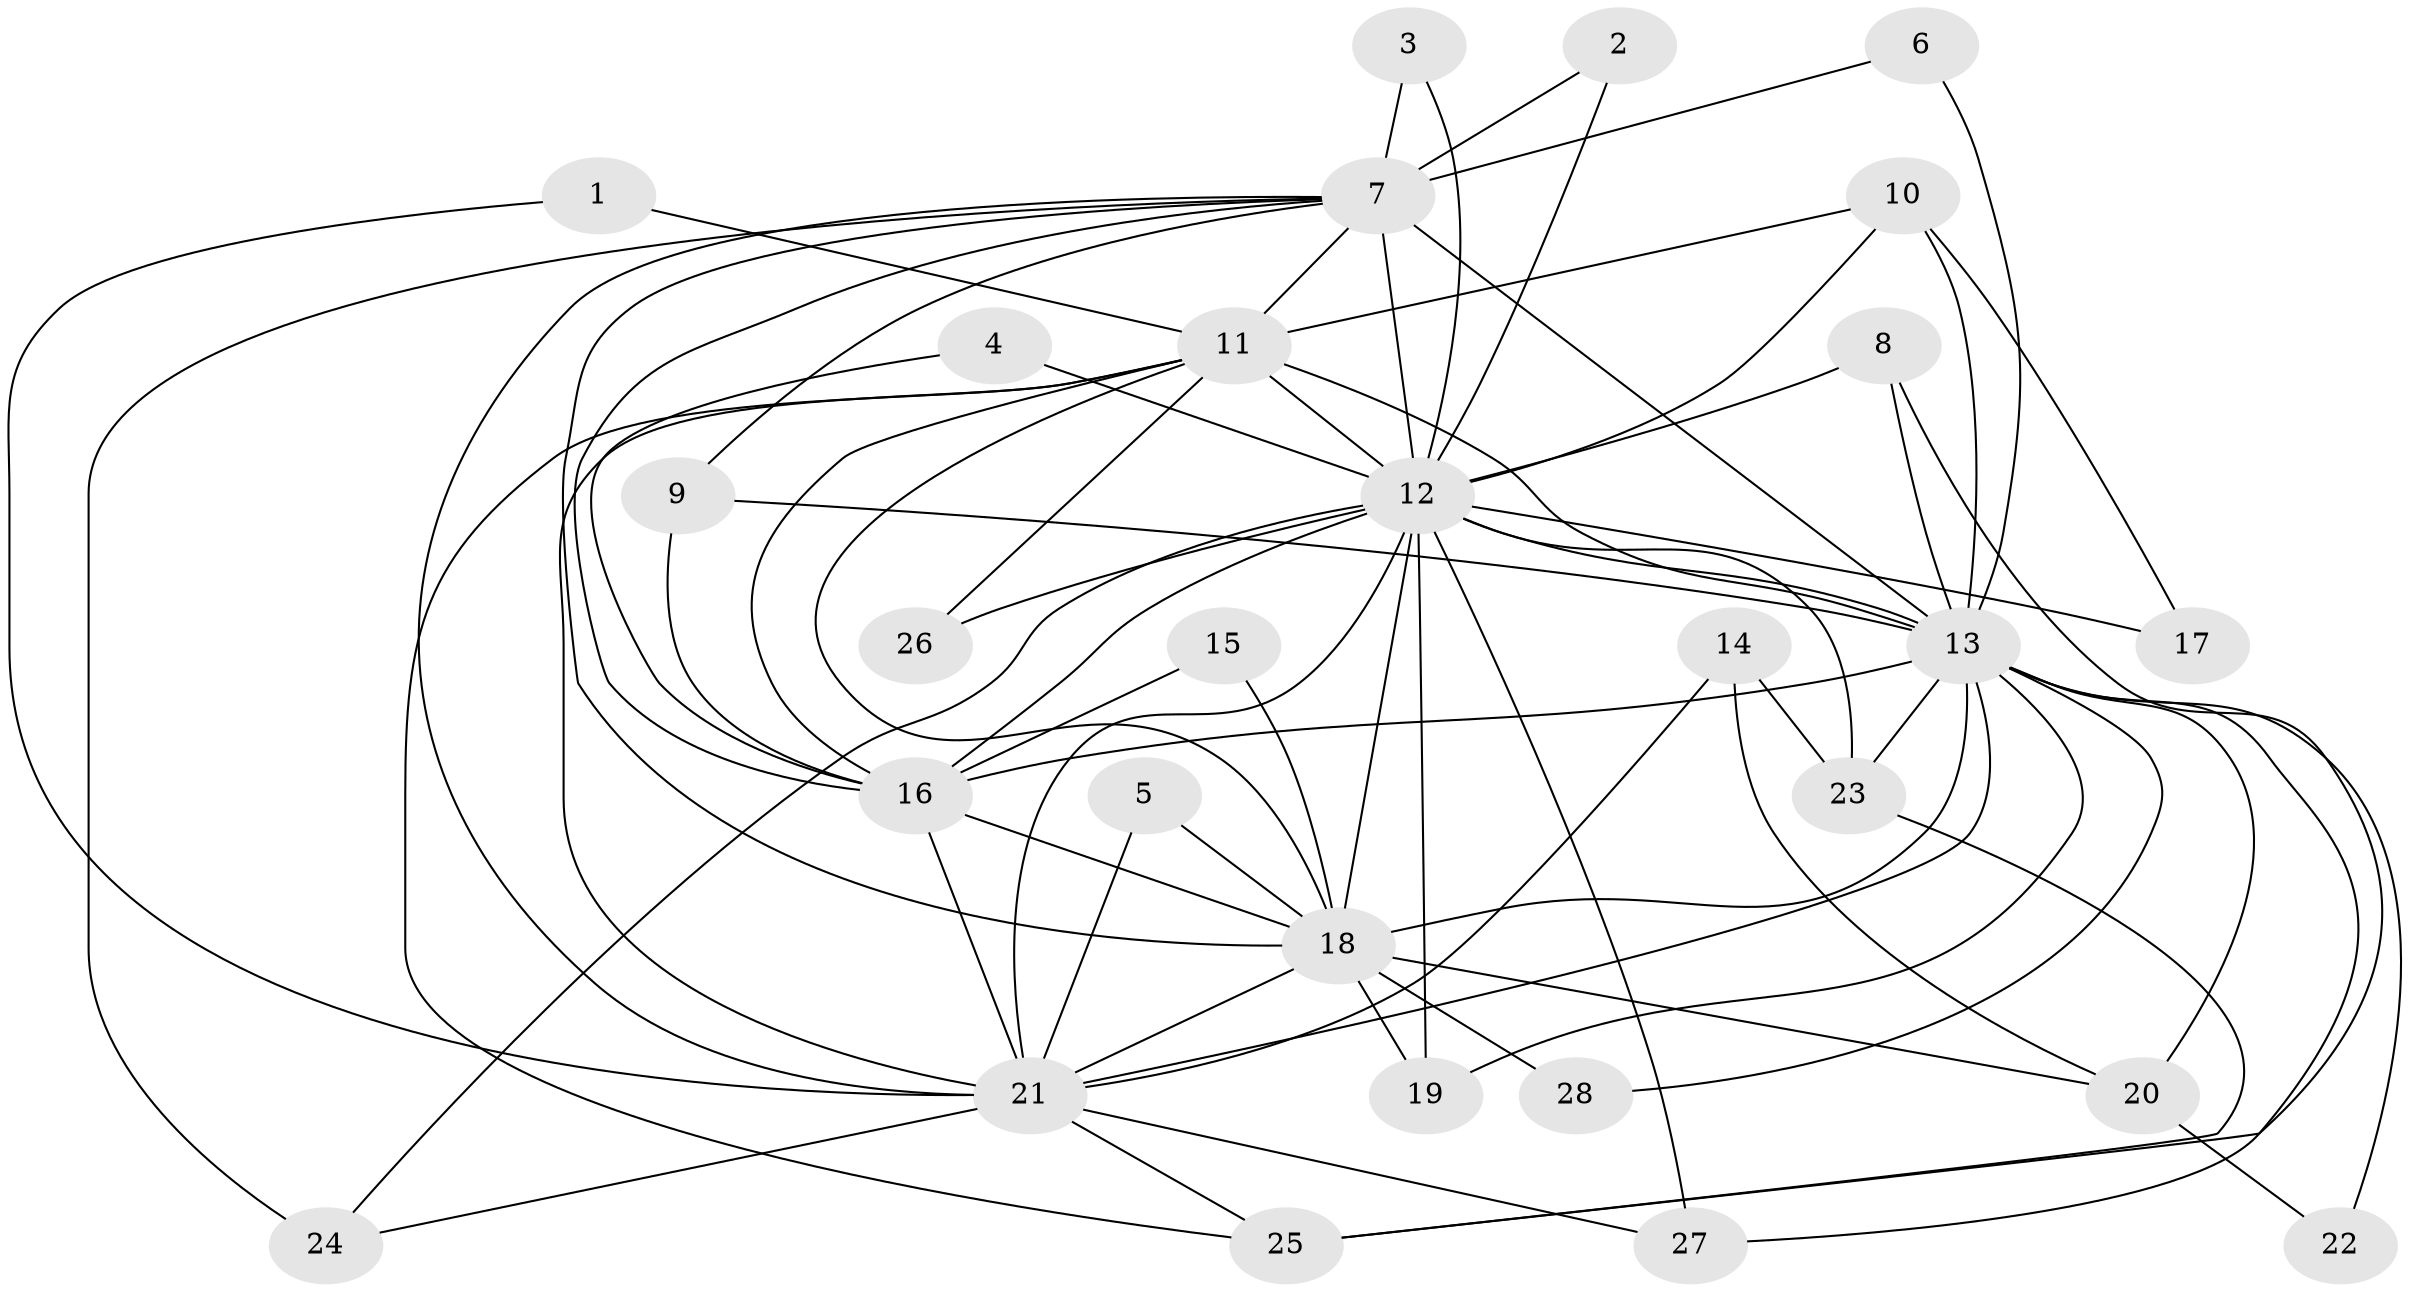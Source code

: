 // original degree distribution, {19: 0.05357142857142857, 14: 0.05357142857142857, 13: 0.017857142857142856, 15: 0.017857142857142856, 11: 0.017857142857142856, 20: 0.017857142857142856, 3: 0.23214285714285715, 2: 0.5, 4: 0.07142857142857142, 5: 0.017857142857142856}
// Generated by graph-tools (version 1.1) at 2025/49/03/09/25 03:49:33]
// undirected, 28 vertices, 71 edges
graph export_dot {
graph [start="1"]
  node [color=gray90,style=filled];
  1;
  2;
  3;
  4;
  5;
  6;
  7;
  8;
  9;
  10;
  11;
  12;
  13;
  14;
  15;
  16;
  17;
  18;
  19;
  20;
  21;
  22;
  23;
  24;
  25;
  26;
  27;
  28;
  1 -- 11 [weight=1.0];
  1 -- 21 [weight=1.0];
  2 -- 7 [weight=1.0];
  2 -- 12 [weight=1.0];
  3 -- 7 [weight=1.0];
  3 -- 12 [weight=1.0];
  4 -- 12 [weight=1.0];
  4 -- 16 [weight=1.0];
  5 -- 18 [weight=1.0];
  5 -- 21 [weight=1.0];
  6 -- 7 [weight=1.0];
  6 -- 13 [weight=1.0];
  7 -- 9 [weight=1.0];
  7 -- 11 [weight=1.0];
  7 -- 12 [weight=3.0];
  7 -- 13 [weight=3.0];
  7 -- 16 [weight=1.0];
  7 -- 18 [weight=2.0];
  7 -- 21 [weight=1.0];
  7 -- 24 [weight=1.0];
  8 -- 12 [weight=2.0];
  8 -- 13 [weight=1.0];
  8 -- 25 [weight=1.0];
  9 -- 13 [weight=1.0];
  9 -- 16 [weight=1.0];
  10 -- 11 [weight=1.0];
  10 -- 12 [weight=1.0];
  10 -- 13 [weight=1.0];
  10 -- 17 [weight=1.0];
  11 -- 12 [weight=2.0];
  11 -- 13 [weight=3.0];
  11 -- 16 [weight=1.0];
  11 -- 18 [weight=2.0];
  11 -- 21 [weight=1.0];
  11 -- 25 [weight=1.0];
  11 -- 26 [weight=1.0];
  12 -- 13 [weight=4.0];
  12 -- 16 [weight=2.0];
  12 -- 17 [weight=1.0];
  12 -- 18 [weight=4.0];
  12 -- 19 [weight=2.0];
  12 -- 21 [weight=3.0];
  12 -- 23 [weight=2.0];
  12 -- 24 [weight=2.0];
  12 -- 26 [weight=1.0];
  12 -- 27 [weight=1.0];
  13 -- 16 [weight=2.0];
  13 -- 18 [weight=4.0];
  13 -- 19 [weight=2.0];
  13 -- 20 [weight=1.0];
  13 -- 21 [weight=2.0];
  13 -- 22 [weight=1.0];
  13 -- 23 [weight=1.0];
  13 -- 27 [weight=1.0];
  13 -- 28 [weight=1.0];
  14 -- 20 [weight=1.0];
  14 -- 21 [weight=1.0];
  14 -- 23 [weight=1.0];
  15 -- 16 [weight=1.0];
  15 -- 18 [weight=1.0];
  16 -- 18 [weight=2.0];
  16 -- 21 [weight=3.0];
  18 -- 19 [weight=1.0];
  18 -- 20 [weight=1.0];
  18 -- 21 [weight=2.0];
  18 -- 28 [weight=1.0];
  20 -- 22 [weight=1.0];
  21 -- 24 [weight=1.0];
  21 -- 25 [weight=1.0];
  21 -- 27 [weight=1.0];
  23 -- 25 [weight=1.0];
}
